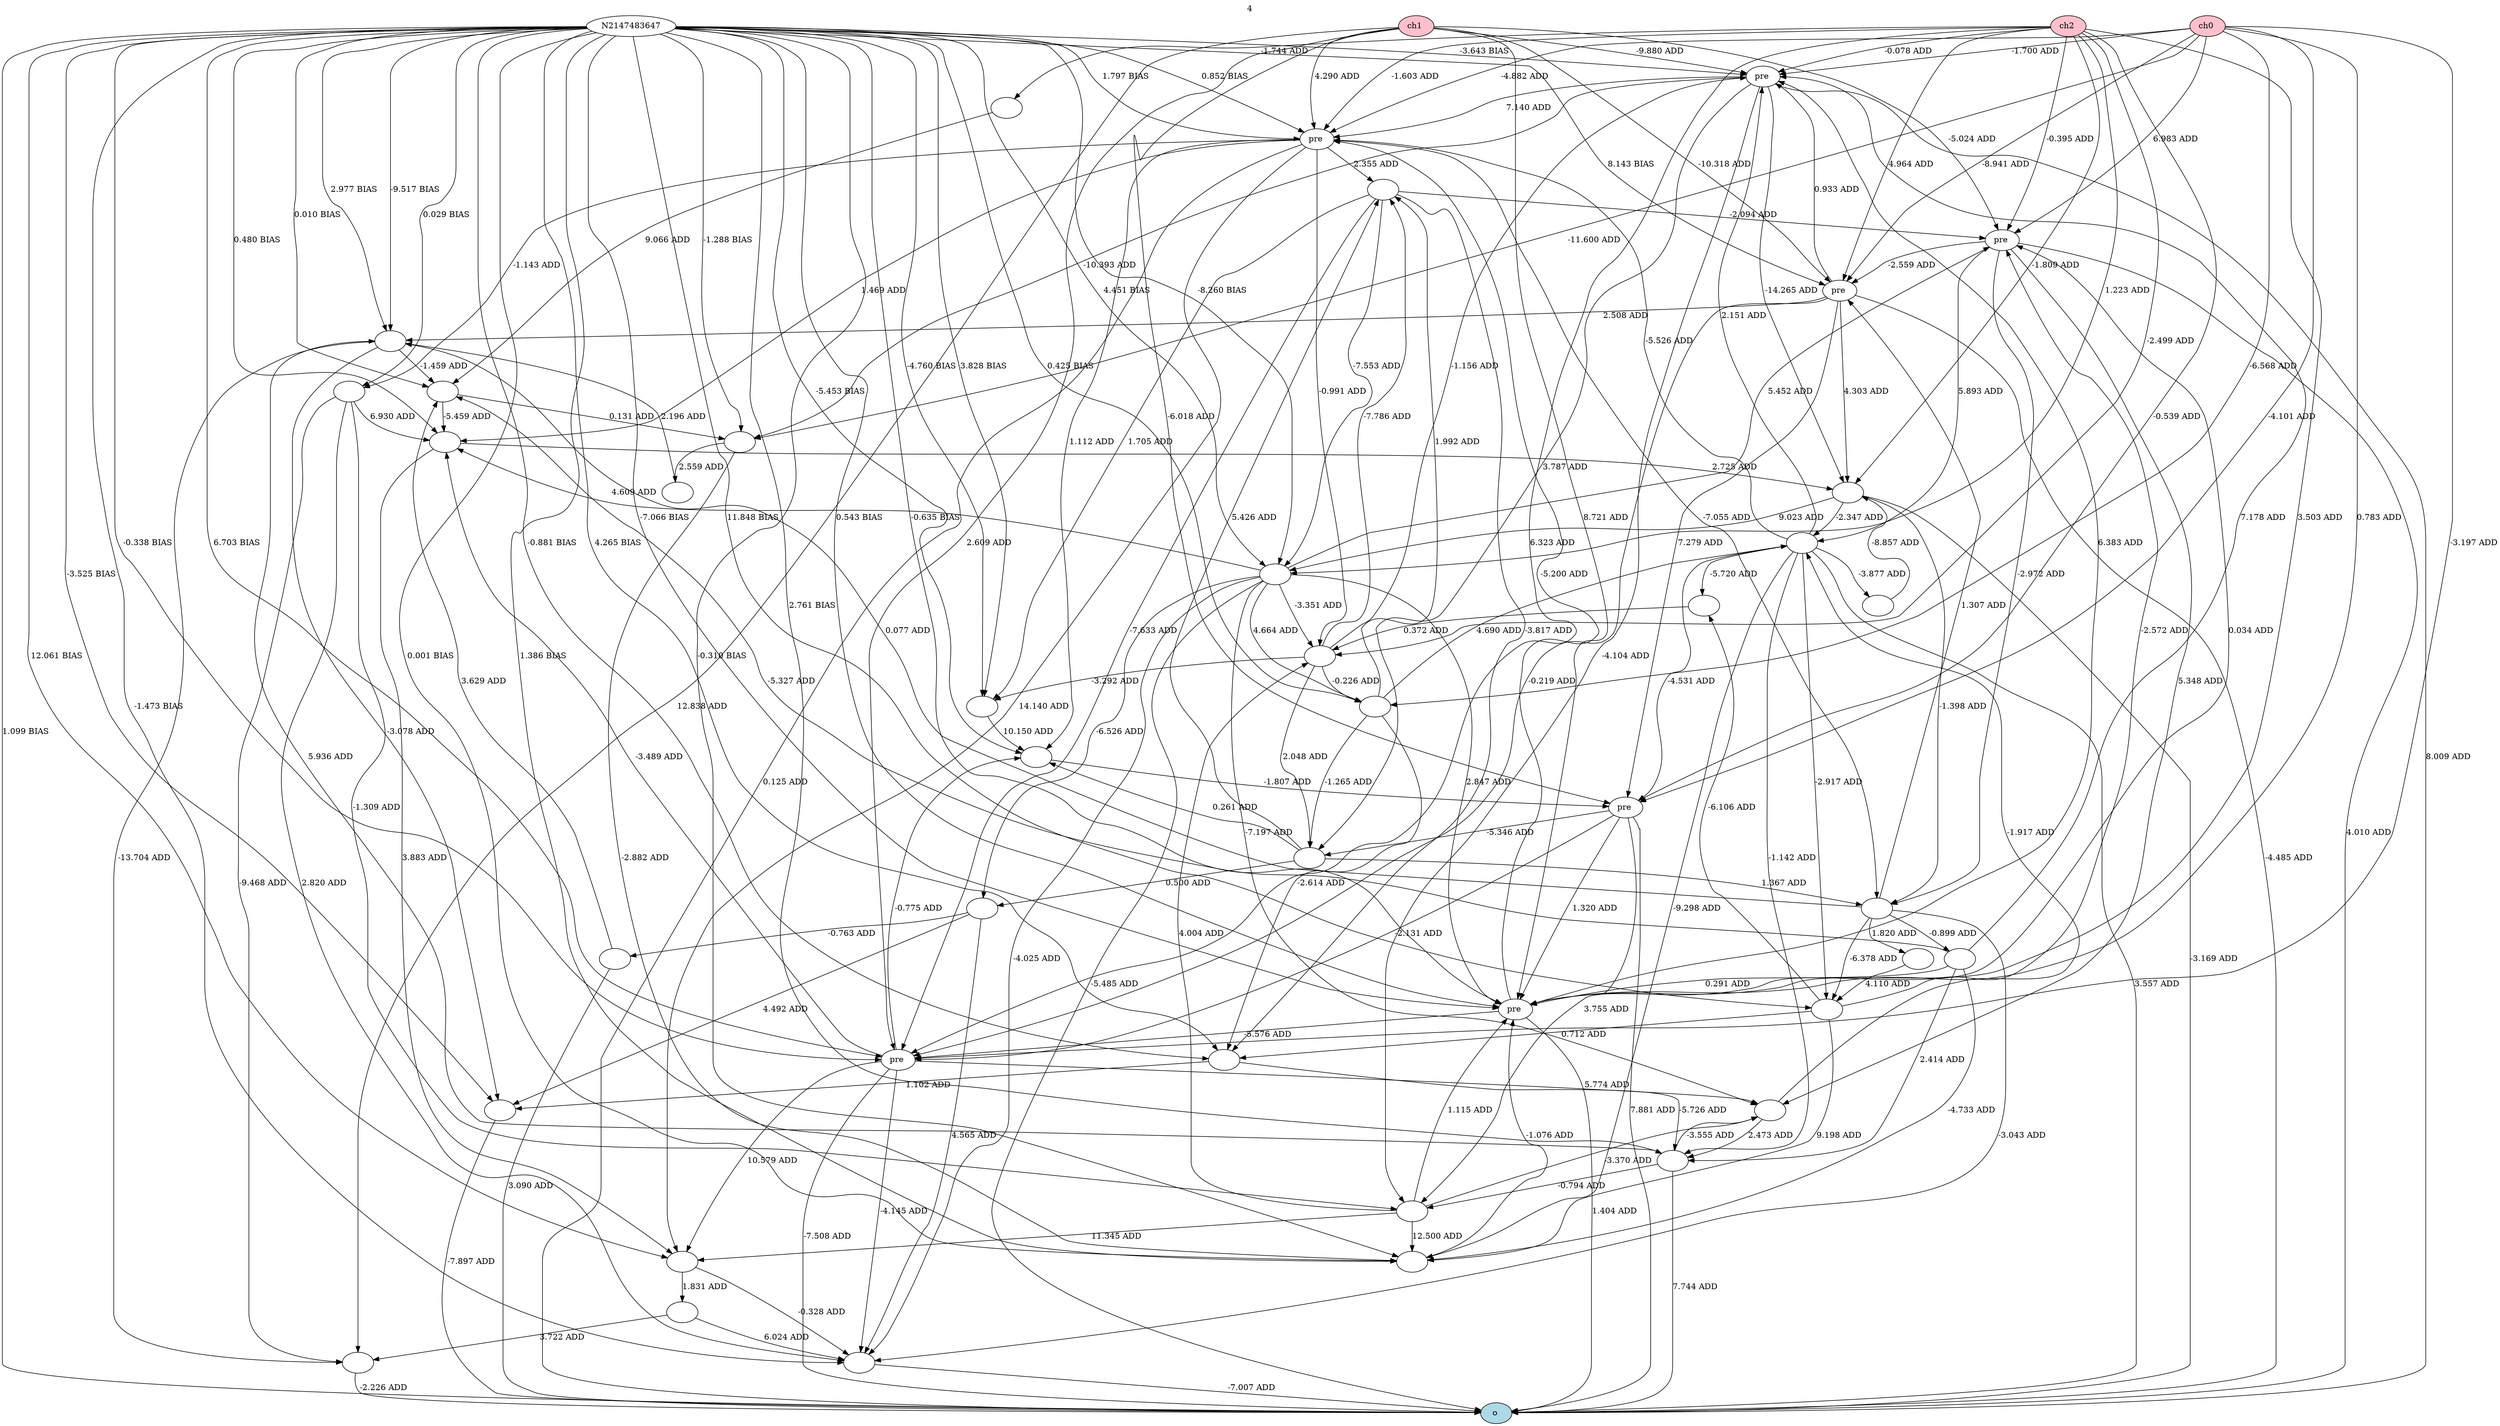 digraph g {
graph [overlap="false"];
N8 -> N2 [label="-1.700 ADD"];
N8 -> N3 [label="-4.882 ADD"];
N8 -> N4 [label="0.783 ADD"];
N8 -> N6 [label="6.983 ADD"];
N8 -> N1 [label="-4.101 ADD"];
N8 -> N5 [label="-8.941 ADD"];
N8 -> N7 [label="-3.197 ADD"];
N9 -> N2 [label="-0.078 ADD"];
N9 -> N3 [label="-1.603 ADD"];
N9 -> N4 [label="3.503 ADD"];
N9 -> N6 [label="-0.395 ADD"];
N9 -> N1 [label="-0.539 ADD"];
N9 -> N5 [label="4.964 ADD"];
N9 -> N7 [label="6.323 ADD"];
N10 -> N2 [label="-9.880 ADD"];
N10 -> N3 [label="4.290 ADD"];
N10 -> N4 [label="8.721 ADD"];
N10 -> N6 [label="-5.024 ADD"];
N10 -> N1 [label="-6.018 ADD"];
N10 -> N5 [label="-10.318 ADD"];
N10 -> N7 [label="2.609 ADD"];
N2 -> N11 [label="8.009 ADD"];
N3 -> N11 [label="0.125 ADD"];
N4 -> N11 [label="1.404 ADD"];
N6 -> N11 [label="4.010 ADD"];
N1 -> N11 [label="7.881 ADD"];
N5 -> N11 [label="-4.485 ADD"];
N7 -> N11 [label="-7.508 ADD"];
N2147483647 -> N3 [label="1.797 BIAS"];
N2147483647 -> N4 [label="-7.066 BIAS"];
N2147483647 -> N2 [label="-3.643 BIAS"];
N6 -> N1168 [label="5.893 ADD"];
N1168 -> N3 [label="-5.526 ADD"];
N5 -> N7 [label="-0.219 ADD"];
N5 -> N1 [label="7.279 ADD"];
N4 -> N2 [label="6.383 ADD"];
N2147483647 -> N3 [label="0.852 BIAS"];
N1168 -> N2 [label="2.151 ADD"];
N1168 -> N1 [label="-4.531 ADD"];
N3 -> N4038 [label="2.355 ADD"];
N4038 -> N6 [label="-2.094 ADD"];
N9 -> N4039 [label="1.223 ADD"];
N4039 -> N11 [label="-5.485 ADD"];
N2147483647 -> N4 [label="0.543 BIAS"];
N1 -> N4 [label="1.320 ADD"];
N4038 -> N7 [label="-7.633 ADD"];
N2147483647 -> N4039 [label="4.451 BIAS"];
N6 -> N5019 [label="5.348 ADD"];
N5019 -> N1168 [label="-1.917 ADD"];
N2147483647 -> N11 [label="1.099 BIAS"];
N2147483647 -> N4039 [label="-8.260 BIAS"];
N4 -> N6 [label="0.034 ADD"];
N9 -> N9968 [label="-2.499 ADD"];
N9968 -> N4038 [label="-7.786 ADD"];
N5 -> N2 [label="0.933 ADD"];
N4038 -> N4039 [label="-7.553 ADD"];
N2 -> N3 [label="7.140 ADD"];
N6 -> N5 [label="-2.559 ADD"];
N8 -> N13183 [label="-6.568 ADD"];
N13183 -> N4038 [label="1.992 ADD"];
N2147483647 -> N7 [label="6.703 BIAS"];
N7 -> N5019 [label="5.774 ADD"];
N2147483647 -> N5 [label="8.143 BIAS"];
N9968 -> N2 [label="-1.156 ADD"];
N3 -> N9968 [label="-0.991 ADD"];
N4039 -> N5019 [label="-7.197 ADD"];
N2147483647 -> N4 [label="-0.635 BIAS"];
N9968 -> N13183 [label="-0.226 ADD"];
N1 -> N21651 [label="-5.346 ADD"];
N21651 -> N4038 [label="5.426 ADD"];
N4039 -> N4 [label="2.847 ADD"];
N9968 -> N21651 [label="2.048 ADD"];
N5019 -> N23594 [label="2.473 ADD"];
N23594 -> N5019 [label="-3.555 ADD"];
N13183 -> N1168 [label="4.690 ADD"];
N21651 -> N24217 [label="1.367 ADD"];
N24217 -> N5 [label="1.307 ADD"];
N6 -> N24217 [label="-2.972 ADD"];
N24217 -> N25499 [label="-6.378 ADD"];
N25499 -> N6 [label="-2.572 ADD"];
N24217 -> N26268 [label="-0.899 ADD"];
N26268 -> N23594 [label="2.414 ADD"];
N2147483647 -> N13183 [label="0.425 BIAS"];
N2147483647 -> N7 [label="-0.338 BIAS"];
N26268 -> N2 [label="7.178 ADD"];
N4 -> N3 [label="-5.200 ADD"];
N13183 -> N21651 [label="-1.265 ADD"];
N24217 -> N29568 [label="-3.043 ADD"];
N29568 -> N11 [label="-7.007 ADD"];
N21651 -> N29570 [label="0.261 ADD"];
N29570 -> N1 [label="-1.807 ADD"];
N3 -> N31370 [label="-1.143 ADD"];
N31370 -> N29568 [label="2.820 ADD"];
N2 -> N21651 [label="3.787 ADD"];
N5 -> N33105 [label="4.303 ADD"];
N33105 -> N4039 [label="9.023 ADD"];
N23594 -> N34535 [label="-0.794 ADD"];
N34535 -> N9968 [label="4.004 ADD"];
N3 -> N24217 [label="-7.055 ADD"];
N4039 -> N6 [label="5.452 ADD"];
N23594 -> N11 [label="7.744 ADD"];
N4039 -> N29568 [label="-4.025 ADD"];
N4038 -> N40930 [label="-3.817 ADD"];
N40930 -> N23594 [label="-5.726 ADD"];
N3 -> N41764 [label="14.140 ADD"];
N41764 -> N29568 [label="-0.328 ADD"];
N4039 -> N9968 [label="-3.351 ADD"];
N1 -> N34535 [label="3.755 ADD"];
N33105 -> N1168 [label="-2.347 ADD"];
N7 -> N29570 [label="-0.775 ADD"];
N9 -> N33105 [label="-1.809 ADD"];
N1168 -> N50240 [label="-9.298 ADD"];
N50240 -> N4 [label="-1.076 ADD"];
N33105 -> N11 [label="-3.169 ADD"];
N2147483647 -> N41764 [label="12.061 BIAS"];
N4039 -> N57042 [label="-6.526 ADD"];
N57042 -> N29568 [label="4.565 ADD"];
N34535 -> N41764 [label="11.345 ADD"];
N40930 -> N59020 [label="1.102 ADD"];
N59020 -> N11 [label="-7.897 ADD"];
N25499 -> N50240 [label="9.198 ADD"];
N4039 -> N61405 [label="4.609 ADD"];
N61405 -> N41764 [label="3.883 ADD"];
N57042 -> N59020 [label="4.492 ADD"];
N25499 -> N40930 [label="0.712 ADD"];
N34535 -> N50240 [label="12.500 ADD"];
N3 -> N61405 [label="1.469 ADD"];
N26268 -> N50240 [label="-4.733 ADD"];
N33105 -> N24217 [label="-1.398 ADD"];
N2147483647 -> N40930 [label="-0.881 BIAS"];
N2147483647 -> N25499 [label="11.848 BIAS"];
N9968 -> N75093 [label="-3.292 ADD"];
N75093 -> N29570 [label="10.150 ADD"];
N1 -> N7 [label="-2.131 ADD"];
N7 -> N61405 [label="-3.489 ADD"];
N21651 -> N57042 [label="0.500 ADD"];
N2147483647 -> N50240 [label="0.001 BIAS"];
N4038 -> N75093 [label="1.705 ADD"];
N4 -> N7 [label="-5.576 ADD"];
N2147483647 -> N29570 [label="-5.453 BIAS"];
N34535 -> N5019 [label="-3.370 ADD"];
N4039 -> N13183 [label="4.664 ADD"];
N2147483647 -> N75093 [label="3.828 BIAS"];
N2 -> N117964 [label="-10.393 ADD"];
N117964 -> N50240 [label="-2.882 ADD"];
N1168 -> N11 [label="3.557 ADD"];
N31370 -> N61405 [label="6.930 ADD"];
N2147483647 -> N61405 [label="0.480 BIAS"];
N2147483647 -> N23594 [label="2.761 BIAS"];
N1168 -> N130786 [label="-5.720 ADD"];
N130786 -> N9968 [label="0.372 ADD"];
N26268 -> N130787 [label="-5.327 ADD"];
N130787 -> N61405 [label="-5.459 ADD"];
N3 -> N29570 [label="1.112 ADD"];
N7 -> N41764 [label="10.579 ADD"];
N31370 -> N34535 [label="-1.309 ADD"];
N2147483647 -> N130787 [label="0.010 BIAS"];
N24217 -> N140548 [label="0.077 ADD"];
N140548 -> N59020 [label="-3.078 ADD"];
N2 -> N34535 [label="-4.104 ADD"];
N1168 -> N25499 [label="-2.917 ADD"];
N7 -> N29568 [label="-4.145 ADD"];
N2147483647 -> N31370 [label="0.029 BIAS"];
N61405 -> N33105 [label="2.725 ADD"];
N10 -> N155986 [label="12.838 ADD"];
N155986 -> N11 [label="-2.226 ADD"];
N2147483647 -> N40930 [label="4.265 BIAS"];
N140548 -> N130787 [label="-1.459 ADD"];
N2147483647 -> N140548 [label="2.977 BIAS"];
N5 -> N140548 [label="2.508 ADD"];
N2147483647 -> N75093 [label="-4.760 BIAS"];
N34535 -> N4 [label="1.115 ADD"];
N26268 -> N4 [label="0.291 ADD"];
N2147483647 -> N50240 [label="1.386 BIAS"];
N31370 -> N155986 [label="-9.468 ADD"];
N41764 -> N191532 [label="1.831 ADD"];
N191532 -> N29568 [label="6.024 ADD"];
N130787 -> N117964 [label="0.131 ADD"];
N2147483647 -> N59020 [label="-3.525 BIAS"];
N1168 -> N23594 [label="-1.142 ADD"];
N13183 -> N40930 [label="-2.614 ADD"];
N25499 -> N130786 [label="-6.106 ADD"];
N140548 -> N155986 [label="-13.704 ADD"];
N1168 -> N212729 [label="-3.877 ADD"];
N212729 -> N33105 [label="-8.857 ADD"];
N23594 -> N140548 [label="5.936 ADD"];
N2147483647 -> N50240 [label="-0.310 BIAS"];
N2147483647 -> N29568 [label="-1.473 BIAS"];
N8 -> N117964 [label="-11.600 ADD"];
N57042 -> N228322 [label="-0.763 ADD"];
N228322 -> N130787 [label="3.629 ADD"];
N228322 -> N11 [label="3.090 ADD"];
N2147483647 -> N140548 [label="-9.517 BIAS"];
N2147483647 -> N117964 [label="-1.288 BIAS"];
N24217 -> N243928 [label="1.820 ADD"];
N243928 -> N25499 [label="4.110 ADD"];
N191532 -> N155986 [label="3.722 ADD"];
N9 -> N247644 [label="-1.744 ADD"];
N247644 -> N130787 [label="9.066 ADD"];
N117964 -> N251253 [label="2.559 ADD"];
N251253 -> N140548 [label="2.196 ADD"];
N2 -> N33105 [label="-14.265 ADD"];
N1 [label="pre ",fillcolor="white",style="filled"];
N2 [label="pre ",fillcolor="white",style="filled"];
N3 [label="pre ",fillcolor="white",style="filled"];
N4 [label="pre ",fillcolor="white",style="filled"];
N5 [label="pre ",fillcolor="white",style="filled"];
N6 [label="pre ",fillcolor="white",style="filled"];
N7 [label="pre ",fillcolor="white",style="filled"];
N8 [label="ch0 ",fillcolor="pink",style="filled"];
N9 [label="ch2 ",fillcolor="pink",style="filled"];
N10 [label="ch1 ",fillcolor="pink",style="filled"];
N11 [label="o ",fillcolor="lightblue",style="filled"];
N1168 [label=" ",fillcolor="white",style="filled"];
N4038 [label=" ",fillcolor="white",style="filled"];
N4039 [label=" ",fillcolor="white",style="filled"];
N5019 [label=" ",fillcolor="white",style="filled"];
N9968 [label=" ",fillcolor="white",style="filled"];
N13183 [label=" ",fillcolor="white",style="filled"];
N21651 [label=" ",fillcolor="white",style="filled"];
N23594 [label=" ",fillcolor="white",style="filled"];
N24217 [label=" ",fillcolor="white",style="filled"];
N25499 [label=" ",fillcolor="white",style="filled"];
N26268 [label=" ",fillcolor="white",style="filled"];
N29568 [label=" ",fillcolor="white",style="filled"];
N29570 [label=" ",fillcolor="white",style="filled"];
N31370 [label=" ",fillcolor="white",style="filled"];
N33105 [label=" ",fillcolor="white",style="filled"];
N34535 [label=" ",fillcolor="white",style="filled"];
N40930 [label=" ",fillcolor="white",style="filled"];
N41764 [label=" ",fillcolor="white",style="filled"];
N50240 [label=" ",fillcolor="white",style="filled"];
N57042 [label=" ",fillcolor="white",style="filled"];
N59020 [label=" ",fillcolor="white",style="filled"];
N61405 [label=" ",fillcolor="white",style="filled"];
N75093 [label=" ",fillcolor="white",style="filled"];
N117964 [label=" ",fillcolor="white",style="filled"];
N130786 [label=" ",fillcolor="white",style="filled"];
N130787 [label=" ",fillcolor="white",style="filled"];
N140548 [label=" ",fillcolor="white",style="filled"];
N155986 [label=" ",fillcolor="white",style="filled"];
N191532 [label=" ",fillcolor="white",style="filled"];
N212729 [label=" ",fillcolor="white",style="filled"];
N228322 [label=" ",fillcolor="white",style="filled"];
N243928 [label=" ",fillcolor="white",style="filled"];
N247644 [label=" ",fillcolor="white",style="filled"];
N251253 [label=" ",fillcolor="white",style="filled"];
{rank=min; N8; N9; N10; }
{rank=max; N11; }
labelloc="t"
label="4"
}
